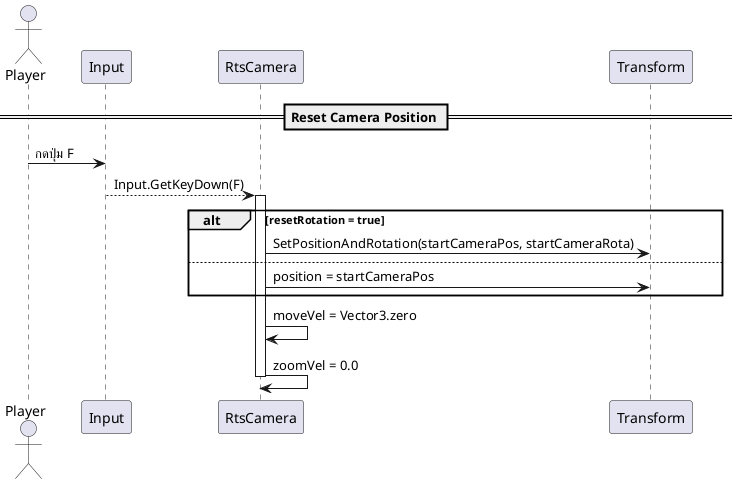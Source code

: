 ﻿@startuml
skinparam Shadowing false
skinparam ParticipantPadding 20

actor Player
participant Input
participant RtsCamera
participant Transform

== Reset Camera Position ==

Player -> Input : กดปุ่ม F
Input --> RtsCamera : Input.GetKeyDown(F)
activate RtsCamera

alt resetRotation = true
    RtsCamera -> Transform : SetPositionAndRotation(startCameraPos, startCameraRota)
else
    RtsCamera -> Transform : position = startCameraPos
end

RtsCamera -> RtsCamera : moveVel = Vector3.zero
RtsCamera -> RtsCamera : zoomVel = 0.0

deactivate RtsCamera
@enduml